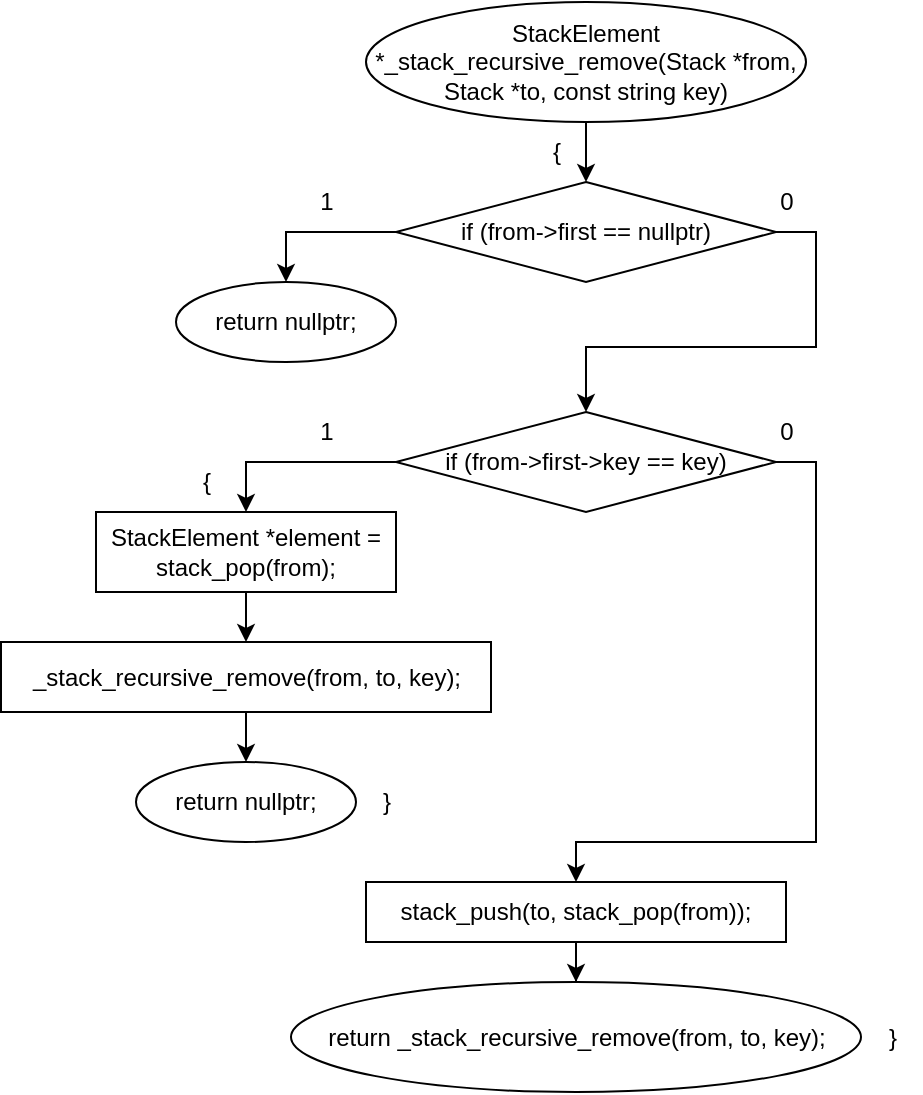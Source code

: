 <mxfile version="20.8.16" type="device"><diagram name="Страница 1" id="xJHRlcbKNEMmELuZbOdj"><mxGraphModel dx="1050" dy="629" grid="1" gridSize="10" guides="1" tooltips="1" connect="1" arrows="1" fold="1" page="1" pageScale="1" pageWidth="827" pageHeight="1169" math="0" shadow="0"><root><mxCell id="0"/><mxCell id="1" parent="0"/><mxCell id="yJ11hjvX2OT7vnpLmITN-21" value="" style="edgeStyle=orthogonalEdgeStyle;rounded=0;orthogonalLoop=1;jettySize=auto;html=1;" edge="1" parent="1" source="yJ11hjvX2OT7vnpLmITN-1" target="yJ11hjvX2OT7vnpLmITN-20"><mxGeometry relative="1" as="geometry"/></mxCell><mxCell id="yJ11hjvX2OT7vnpLmITN-1" value="StackElement *_stack_recursive_remove(Stack *from, Stack *to, const string key)" style="ellipse;whiteSpace=wrap;html=1;" vertex="1" parent="1"><mxGeometry x="280" y="40" width="220" height="60" as="geometry"/></mxCell><mxCell id="yJ11hjvX2OT7vnpLmITN-24" style="edgeStyle=orthogonalEdgeStyle;rounded=0;orthogonalLoop=1;jettySize=auto;html=1;exitX=0;exitY=0.5;exitDx=0;exitDy=0;entryX=0.5;entryY=0;entryDx=0;entryDy=0;" edge="1" parent="1" source="yJ11hjvX2OT7vnpLmITN-20" target="yJ11hjvX2OT7vnpLmITN-23"><mxGeometry relative="1" as="geometry"/></mxCell><mxCell id="yJ11hjvX2OT7vnpLmITN-30" style="edgeStyle=orthogonalEdgeStyle;rounded=0;orthogonalLoop=1;jettySize=auto;html=1;exitX=1;exitY=0.5;exitDx=0;exitDy=0;entryX=0.5;entryY=0;entryDx=0;entryDy=0;" edge="1" parent="1" source="yJ11hjvX2OT7vnpLmITN-20" target="yJ11hjvX2OT7vnpLmITN-27"><mxGeometry relative="1" as="geometry"/></mxCell><mxCell id="yJ11hjvX2OT7vnpLmITN-20" value="if (from-&amp;gt;first == nullptr)" style="rhombus;whiteSpace=wrap;html=1;" vertex="1" parent="1"><mxGeometry x="295" y="130" width="190" height="50" as="geometry"/></mxCell><mxCell id="yJ11hjvX2OT7vnpLmITN-22" value="{" style="text;html=1;align=center;verticalAlign=middle;resizable=0;points=[];autosize=1;strokeColor=none;fillColor=none;" vertex="1" parent="1"><mxGeometry x="360" y="100" width="30" height="30" as="geometry"/></mxCell><mxCell id="yJ11hjvX2OT7vnpLmITN-23" value="return nullptr;" style="ellipse;whiteSpace=wrap;html=1;" vertex="1" parent="1"><mxGeometry x="185" y="180" width="110" height="40" as="geometry"/></mxCell><mxCell id="yJ11hjvX2OT7vnpLmITN-25" value="1" style="text;html=1;align=center;verticalAlign=middle;resizable=0;points=[];autosize=1;strokeColor=none;fillColor=none;" vertex="1" parent="1"><mxGeometry x="245" y="125" width="30" height="30" as="geometry"/></mxCell><mxCell id="yJ11hjvX2OT7vnpLmITN-33" style="edgeStyle=orthogonalEdgeStyle;rounded=0;orthogonalLoop=1;jettySize=auto;html=1;exitX=0;exitY=0.5;exitDx=0;exitDy=0;entryX=0.5;entryY=0;entryDx=0;entryDy=0;" edge="1" parent="1" source="yJ11hjvX2OT7vnpLmITN-27" target="yJ11hjvX2OT7vnpLmITN-32"><mxGeometry relative="1" as="geometry"/></mxCell><mxCell id="yJ11hjvX2OT7vnpLmITN-42" style="edgeStyle=orthogonalEdgeStyle;rounded=0;orthogonalLoop=1;jettySize=auto;html=1;exitX=1;exitY=0.5;exitDx=0;exitDy=0;entryX=0.5;entryY=0;entryDx=0;entryDy=0;" edge="1" parent="1" source="yJ11hjvX2OT7vnpLmITN-27" target="yJ11hjvX2OT7vnpLmITN-41"><mxGeometry relative="1" as="geometry"><Array as="points"><mxPoint x="505" y="270"/><mxPoint x="505" y="460"/><mxPoint x="385" y="460"/></Array></mxGeometry></mxCell><mxCell id="yJ11hjvX2OT7vnpLmITN-27" value="if (from-&amp;gt;first-&amp;gt;key == key)" style="rhombus;whiteSpace=wrap;html=1;" vertex="1" parent="1"><mxGeometry x="295" y="245" width="190" height="50" as="geometry"/></mxCell><mxCell id="yJ11hjvX2OT7vnpLmITN-28" value="return nullptr;" style="ellipse;whiteSpace=wrap;html=1;" vertex="1" parent="1"><mxGeometry x="165" y="420" width="110" height="40" as="geometry"/></mxCell><mxCell id="yJ11hjvX2OT7vnpLmITN-29" value="1" style="text;html=1;align=center;verticalAlign=middle;resizable=0;points=[];autosize=1;strokeColor=none;fillColor=none;" vertex="1" parent="1"><mxGeometry x="245" y="240" width="30" height="30" as="geometry"/></mxCell><mxCell id="yJ11hjvX2OT7vnpLmITN-31" value="0" style="text;html=1;align=center;verticalAlign=middle;resizable=0;points=[];autosize=1;strokeColor=none;fillColor=none;" vertex="1" parent="1"><mxGeometry x="475" y="125" width="30" height="30" as="geometry"/></mxCell><mxCell id="yJ11hjvX2OT7vnpLmITN-35" value="" style="edgeStyle=orthogonalEdgeStyle;rounded=0;orthogonalLoop=1;jettySize=auto;html=1;" edge="1" parent="1" source="yJ11hjvX2OT7vnpLmITN-32" target="yJ11hjvX2OT7vnpLmITN-34"><mxGeometry relative="1" as="geometry"/></mxCell><mxCell id="yJ11hjvX2OT7vnpLmITN-32" value="StackElement *element = stack_pop(from);" style="whiteSpace=wrap;html=1;" vertex="1" parent="1"><mxGeometry x="145" y="295" width="150" height="40" as="geometry"/></mxCell><mxCell id="yJ11hjvX2OT7vnpLmITN-36" style="edgeStyle=orthogonalEdgeStyle;rounded=0;orthogonalLoop=1;jettySize=auto;html=1;exitX=0.5;exitY=1;exitDx=0;exitDy=0;entryX=0.5;entryY=0;entryDx=0;entryDy=0;" edge="1" parent="1" source="yJ11hjvX2OT7vnpLmITN-34" target="yJ11hjvX2OT7vnpLmITN-28"><mxGeometry relative="1" as="geometry"><Array as="points"><mxPoint x="220" y="410"/><mxPoint x="220" y="410"/></Array></mxGeometry></mxCell><mxCell id="yJ11hjvX2OT7vnpLmITN-34" value="_stack_recursive_remove(from, to, key);" style="whiteSpace=wrap;html=1;" vertex="1" parent="1"><mxGeometry x="97.5" y="360" width="245" height="35" as="geometry"/></mxCell><mxCell id="yJ11hjvX2OT7vnpLmITN-38" value="{" style="text;html=1;align=center;verticalAlign=middle;resizable=0;points=[];autosize=1;strokeColor=none;fillColor=none;" vertex="1" parent="1"><mxGeometry x="185" y="265" width="30" height="30" as="geometry"/></mxCell><mxCell id="yJ11hjvX2OT7vnpLmITN-39" value="}" style="text;html=1;align=center;verticalAlign=middle;resizable=0;points=[];autosize=1;strokeColor=none;fillColor=none;" vertex="1" parent="1"><mxGeometry x="275" y="425" width="30" height="30" as="geometry"/></mxCell><mxCell id="yJ11hjvX2OT7vnpLmITN-44" value="" style="edgeStyle=orthogonalEdgeStyle;rounded=0;orthogonalLoop=1;jettySize=auto;html=1;" edge="1" parent="1" source="yJ11hjvX2OT7vnpLmITN-41" target="yJ11hjvX2OT7vnpLmITN-43"><mxGeometry relative="1" as="geometry"/></mxCell><mxCell id="yJ11hjvX2OT7vnpLmITN-41" value="stack_push(to, stack_pop(from));" style="whiteSpace=wrap;html=1;" vertex="1" parent="1"><mxGeometry x="280" y="480" width="210" height="30" as="geometry"/></mxCell><mxCell id="yJ11hjvX2OT7vnpLmITN-43" value="return _stack_recursive_remove(from, to, key);" style="ellipse;whiteSpace=wrap;html=1;" vertex="1" parent="1"><mxGeometry x="242.5" y="530" width="285" height="55" as="geometry"/></mxCell><mxCell id="yJ11hjvX2OT7vnpLmITN-45" value="}" style="text;html=1;align=center;verticalAlign=middle;resizable=0;points=[];autosize=1;strokeColor=none;fillColor=none;" vertex="1" parent="1"><mxGeometry x="527.5" y="542.5" width="30" height="30" as="geometry"/></mxCell><mxCell id="yJ11hjvX2OT7vnpLmITN-46" value="0" style="text;html=1;align=center;verticalAlign=middle;resizable=0;points=[];autosize=1;strokeColor=none;fillColor=none;" vertex="1" parent="1"><mxGeometry x="475" y="240" width="30" height="30" as="geometry"/></mxCell></root></mxGraphModel></diagram></mxfile>